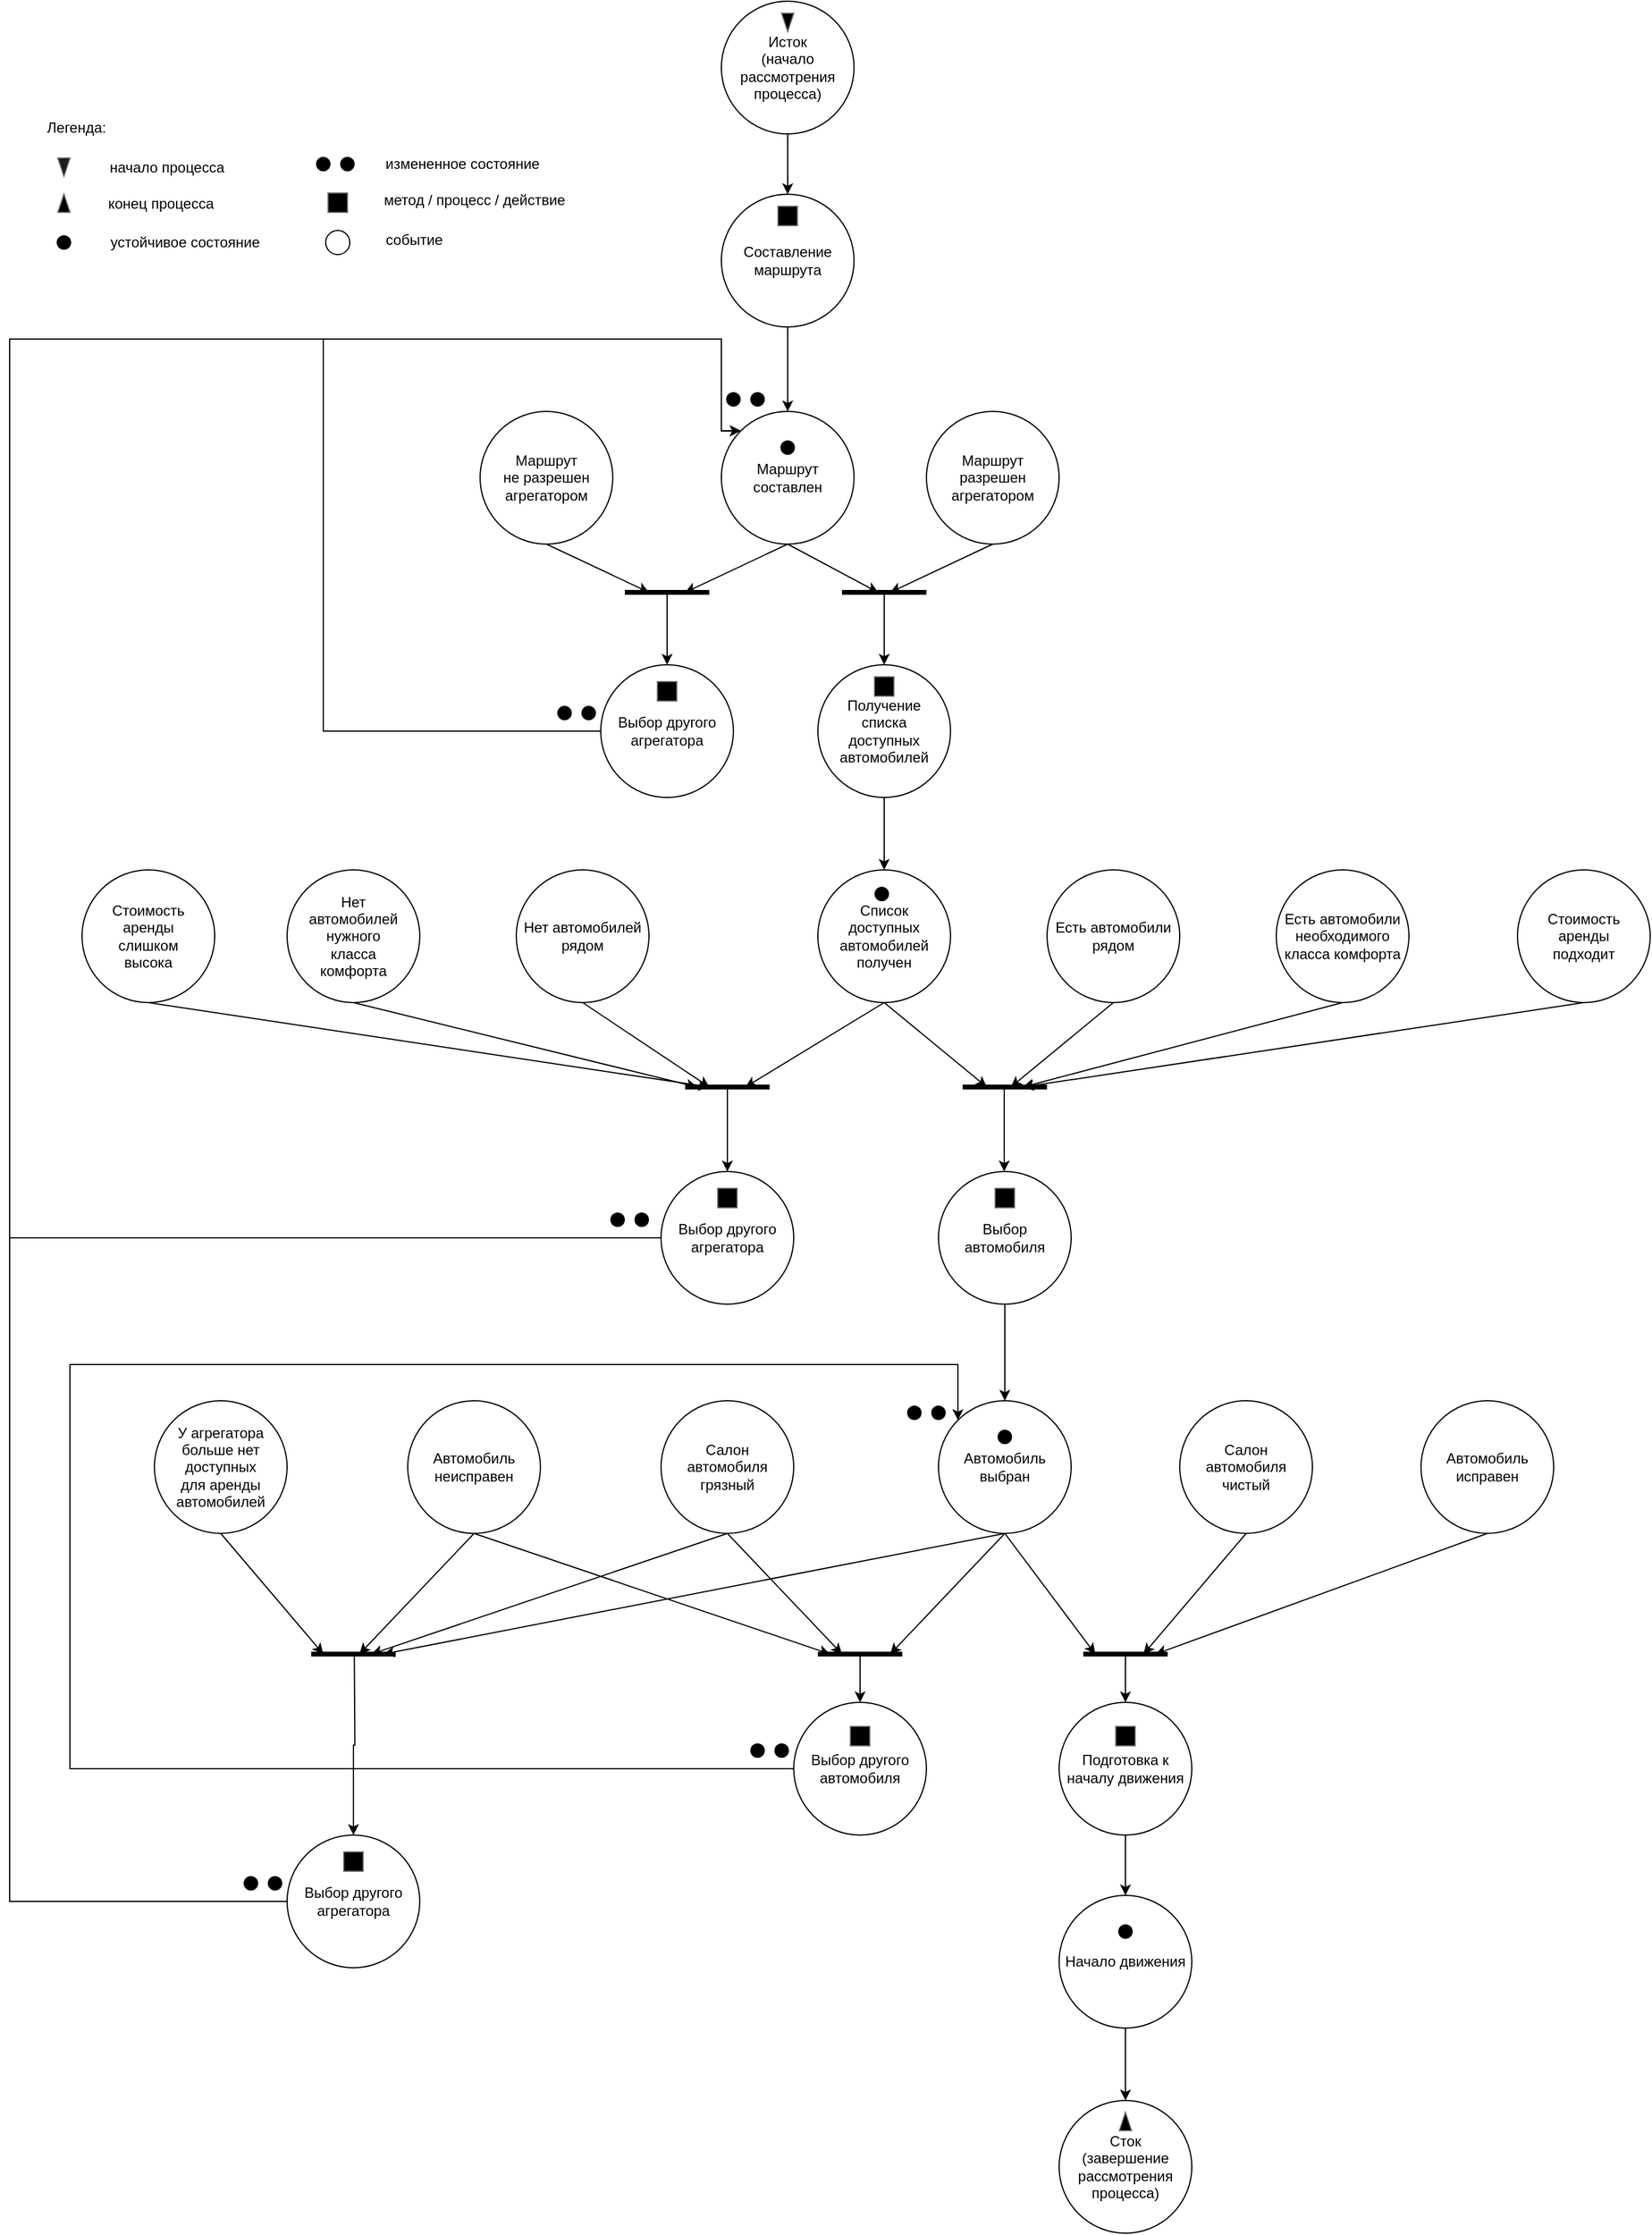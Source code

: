 <mxfile version="24.7.8">
  <diagram name="Page-1" id="yx9NatM-q8bEOVtMpky8">
    <mxGraphModel dx="1781" dy="1795" grid="1" gridSize="10" guides="1" tooltips="1" connect="1" arrows="1" fold="1" page="1" pageScale="1" pageWidth="827" pageHeight="1169" background="none" math="0" shadow="0">
      <root>
        <mxCell id="0" />
        <mxCell id="1" parent="0" />
        <mxCell id="Ep_AHk8J649X9JQPAKqg-25" value="" style="edgeStyle=orthogonalEdgeStyle;rounded=0;orthogonalLoop=1;jettySize=auto;html=1;" parent="1" source="Ep_AHk8J649X9JQPAKqg-1" target="Ep_AHk8J649X9JQPAKqg-24" edge="1">
          <mxGeometry relative="1" as="geometry" />
        </mxCell>
        <mxCell id="Ep_AHk8J649X9JQPAKqg-1" value="Исток&lt;br&gt;(начало&lt;br&gt;рассмотрения&lt;br&gt;процесса)" style="ellipse;whiteSpace=wrap;html=1;aspect=fixed;labelBackgroundColor=default;" parent="1" vertex="1">
          <mxGeometry x="490" y="-90" width="110" height="110" as="geometry" />
        </mxCell>
        <mxCell id="Ep_AHk8J649X9JQPAKqg-9" style="rounded=0;orthogonalLoop=1;jettySize=auto;html=1;exitX=0.5;exitY=1;exitDx=0;exitDy=0;" parent="1" source="Ep_AHk8J649X9JQPAKqg-2" edge="1">
          <mxGeometry relative="1" as="geometry">
            <mxPoint x="620" y="400" as="targetPoint" />
          </mxGeometry>
        </mxCell>
        <mxCell id="Ep_AHk8J649X9JQPAKqg-47" style="rounded=0;orthogonalLoop=1;jettySize=auto;html=1;exitX=0.5;exitY=1;exitDx=0;exitDy=0;" parent="1" source="Ep_AHk8J649X9JQPAKqg-2" edge="1">
          <mxGeometry relative="1" as="geometry">
            <mxPoint x="460" y="400" as="targetPoint" />
          </mxGeometry>
        </mxCell>
        <mxCell id="Ep_AHk8J649X9JQPAKqg-2" value="Маршрут&lt;br&gt;составлен" style="ellipse;whiteSpace=wrap;html=1;aspect=fixed;labelBackgroundColor=default;" parent="1" vertex="1">
          <mxGeometry x="490" y="250" width="110" height="110" as="geometry" />
        </mxCell>
        <mxCell id="Ep_AHk8J649X9JQPAKqg-8" style="rounded=0;orthogonalLoop=1;jettySize=auto;html=1;exitX=0.5;exitY=1;exitDx=0;exitDy=0;strokeColor=default;" parent="1" source="Ep_AHk8J649X9JQPAKqg-5" edge="1">
          <mxGeometry relative="1" as="geometry">
            <mxPoint x="630" y="400" as="targetPoint" />
          </mxGeometry>
        </mxCell>
        <mxCell id="Ep_AHk8J649X9JQPAKqg-5" value="Маршрут&lt;br&gt;разрешен&lt;br&gt;агрегатором" style="ellipse;whiteSpace=wrap;html=1;aspect=fixed;labelBackgroundColor=default;" parent="1" vertex="1">
          <mxGeometry x="660" y="250" width="110" height="110" as="geometry" />
        </mxCell>
        <mxCell id="Ep_AHk8J649X9JQPAKqg-6" value="" style="endArrow=none;html=1;rounded=0;fontSize=29;fontStyle=0;spacing=4;strokeWidth=4;" parent="1" edge="1">
          <mxGeometry width="50" height="50" relative="1" as="geometry">
            <mxPoint x="590" y="400" as="sourcePoint" />
            <mxPoint x="660" y="400" as="targetPoint" />
          </mxGeometry>
        </mxCell>
        <mxCell id="Ep_AHk8J649X9JQPAKqg-13" style="edgeStyle=orthogonalEdgeStyle;rounded=0;orthogonalLoop=1;jettySize=auto;html=1;startArrow=classic;startFill=1;endArrow=none;endFill=0;" parent="1" source="Ep_AHk8J649X9JQPAKqg-10" edge="1">
          <mxGeometry relative="1" as="geometry">
            <mxPoint x="625" y="400" as="targetPoint" />
          </mxGeometry>
        </mxCell>
        <mxCell id="Ep_AHk8J649X9JQPAKqg-23" value="" style="edgeStyle=orthogonalEdgeStyle;rounded=0;orthogonalLoop=1;jettySize=auto;html=1;" parent="1" source="Ep_AHk8J649X9JQPAKqg-10" target="Ep_AHk8J649X9JQPAKqg-11" edge="1">
          <mxGeometry relative="1" as="geometry" />
        </mxCell>
        <mxCell id="Ep_AHk8J649X9JQPAKqg-10" value="Получение&lt;br&gt;списка&lt;br&gt;доступных&lt;br&gt;автомобилей" style="ellipse;whiteSpace=wrap;html=1;aspect=fixed;labelBackgroundColor=default;" parent="1" vertex="1">
          <mxGeometry x="570" y="460" width="110" height="110" as="geometry" />
        </mxCell>
        <mxCell id="Ep_AHk8J649X9JQPAKqg-22" style="rounded=0;orthogonalLoop=1;jettySize=auto;html=1;exitX=0.5;exitY=1;exitDx=0;exitDy=0;" parent="1" source="Ep_AHk8J649X9JQPAKqg-11" edge="1">
          <mxGeometry relative="1" as="geometry">
            <mxPoint x="710" y="810" as="targetPoint" />
          </mxGeometry>
        </mxCell>
        <mxCell id="Ep_AHk8J649X9JQPAKqg-36" style="rounded=0;orthogonalLoop=1;jettySize=auto;html=1;exitX=0.5;exitY=1;exitDx=0;exitDy=0;" parent="1" source="Ep_AHk8J649X9JQPAKqg-11" edge="1">
          <mxGeometry relative="1" as="geometry">
            <mxPoint x="510" y="810" as="targetPoint" />
          </mxGeometry>
        </mxCell>
        <mxCell id="Ep_AHk8J649X9JQPAKqg-11" value="Список&lt;br&gt;доступных&lt;br&gt;автомобилей&lt;br&gt;получен" style="ellipse;whiteSpace=wrap;html=1;aspect=fixed;labelBackgroundColor=default;" parent="1" vertex="1">
          <mxGeometry x="570" y="630" width="110" height="110" as="geometry" />
        </mxCell>
        <mxCell id="Ep_AHk8J649X9JQPAKqg-21" style="rounded=0;orthogonalLoop=1;jettySize=auto;html=1;exitX=0.5;exitY=1;exitDx=0;exitDy=0;" parent="1" source="Ep_AHk8J649X9JQPAKqg-12" edge="1">
          <mxGeometry relative="1" as="geometry">
            <mxPoint x="730" y="810" as="targetPoint" />
          </mxGeometry>
        </mxCell>
        <mxCell id="Ep_AHk8J649X9JQPAKqg-12" value="Есть автомобили&lt;br&gt;рядом" style="ellipse;whiteSpace=wrap;html=1;aspect=fixed;labelBackgroundColor=default;" parent="1" vertex="1">
          <mxGeometry x="760" y="630" width="110" height="110" as="geometry" />
        </mxCell>
        <mxCell id="Ep_AHk8J649X9JQPAKqg-14" value="" style="endArrow=none;html=1;rounded=0;fontSize=29;fontStyle=0;spacing=4;strokeWidth=4;" parent="1" edge="1">
          <mxGeometry width="50" height="50" relative="1" as="geometry">
            <mxPoint x="690" y="810" as="sourcePoint" />
            <mxPoint x="760" y="810" as="targetPoint" />
          </mxGeometry>
        </mxCell>
        <mxCell id="Ep_AHk8J649X9JQPAKqg-26" value="" style="edgeStyle=orthogonalEdgeStyle;rounded=0;orthogonalLoop=1;jettySize=auto;html=1;" parent="1" source="Ep_AHk8J649X9JQPAKqg-24" target="Ep_AHk8J649X9JQPAKqg-2" edge="1">
          <mxGeometry relative="1" as="geometry" />
        </mxCell>
        <mxCell id="Ep_AHk8J649X9JQPAKqg-24" value="Составление&lt;br&gt;маршрута" style="ellipse;whiteSpace=wrap;html=1;aspect=fixed;labelBackgroundColor=default;" parent="1" vertex="1">
          <mxGeometry x="490" y="70" width="110" height="110" as="geometry" />
        </mxCell>
        <mxCell id="Ep_AHk8J649X9JQPAKqg-52" style="edgeStyle=orthogonalEdgeStyle;rounded=0;orthogonalLoop=1;jettySize=auto;html=1;" parent="1" source="Ep_AHk8J649X9JQPAKqg-27" target="Ep_AHk8J649X9JQPAKqg-51" edge="1">
          <mxGeometry relative="1" as="geometry" />
        </mxCell>
        <mxCell id="Ep_AHk8J649X9JQPAKqg-27" value="Выбор&lt;br&gt;автомобиля" style="ellipse;whiteSpace=wrap;html=1;aspect=fixed;labelBackgroundColor=default;" parent="1" vertex="1">
          <mxGeometry x="670" y="880" width="110" height="110" as="geometry" />
        </mxCell>
        <mxCell id="Ep_AHk8J649X9JQPAKqg-29" style="rounded=0;orthogonalLoop=1;jettySize=auto;html=1;exitX=0.5;exitY=1;exitDx=0;exitDy=0;" parent="1" source="Ep_AHk8J649X9JQPAKqg-28" edge="1">
          <mxGeometry relative="1" as="geometry">
            <mxPoint x="740" y="810" as="targetPoint" />
          </mxGeometry>
        </mxCell>
        <mxCell id="Ep_AHk8J649X9JQPAKqg-28" value="Есть автомобили&lt;br&gt;необходимого&lt;br&gt;класса комфорта" style="ellipse;whiteSpace=wrap;html=1;aspect=fixed;labelBackgroundColor=default;" parent="1" vertex="1">
          <mxGeometry x="950" y="630" width="110" height="110" as="geometry" />
        </mxCell>
        <mxCell id="Ep_AHk8J649X9JQPAKqg-31" style="rounded=0;orthogonalLoop=1;jettySize=auto;html=1;exitX=0.5;exitY=1;exitDx=0;exitDy=0;" parent="1" source="Ep_AHk8J649X9JQPAKqg-30" edge="1">
          <mxGeometry relative="1" as="geometry">
            <mxPoint x="740" y="810" as="targetPoint" />
          </mxGeometry>
        </mxCell>
        <mxCell id="Ep_AHk8J649X9JQPAKqg-30" value="Стоимость&lt;br&gt;аренды&lt;br&gt;подходит" style="ellipse;whiteSpace=wrap;html=1;aspect=fixed;labelBackgroundColor=default;" parent="1" vertex="1">
          <mxGeometry x="1150" y="630" width="110" height="110" as="geometry" />
        </mxCell>
        <mxCell id="Ep_AHk8J649X9JQPAKqg-37" style="rounded=0;orthogonalLoop=1;jettySize=auto;html=1;exitX=0.5;exitY=1;exitDx=0;exitDy=0;" parent="1" source="Ep_AHk8J649X9JQPAKqg-32" edge="1">
          <mxGeometry relative="1" as="geometry">
            <mxPoint x="480" y="810" as="targetPoint" />
          </mxGeometry>
        </mxCell>
        <mxCell id="Ep_AHk8J649X9JQPAKqg-32" value="Нет автомобилей&lt;br&gt;рядом" style="ellipse;whiteSpace=wrap;html=1;aspect=fixed;labelBackgroundColor=default;" parent="1" vertex="1">
          <mxGeometry x="320" y="630" width="110" height="110" as="geometry" />
        </mxCell>
        <mxCell id="Ep_AHk8J649X9JQPAKqg-38" style="rounded=0;orthogonalLoop=1;jettySize=auto;html=1;exitX=0.5;exitY=1;exitDx=0;exitDy=0;" parent="1" source="Ep_AHk8J649X9JQPAKqg-33" edge="1">
          <mxGeometry relative="1" as="geometry">
            <mxPoint x="470" y="810" as="targetPoint" />
          </mxGeometry>
        </mxCell>
        <mxCell id="Ep_AHk8J649X9JQPAKqg-33" value="Нет&lt;br&gt;автомобилей&lt;br&gt;нужного&lt;br&gt;класса&lt;br&gt;комфорта" style="ellipse;whiteSpace=wrap;html=1;aspect=fixed;labelBackgroundColor=default;" parent="1" vertex="1">
          <mxGeometry x="130" y="630" width="110" height="110" as="geometry" />
        </mxCell>
        <mxCell id="Ep_AHk8J649X9JQPAKqg-39" style="rounded=0;orthogonalLoop=1;jettySize=auto;html=1;exitX=0.5;exitY=1;exitDx=0;exitDy=0;" parent="1" source="Ep_AHk8J649X9JQPAKqg-34" edge="1">
          <mxGeometry relative="1" as="geometry">
            <mxPoint x="480" y="810" as="targetPoint" />
          </mxGeometry>
        </mxCell>
        <mxCell id="Ep_AHk8J649X9JQPAKqg-34" value="Стоимость&lt;br&gt;аренды&lt;br&gt;слишком&lt;br&gt;высока" style="ellipse;whiteSpace=wrap;html=1;aspect=fixed;labelBackgroundColor=default;" parent="1" vertex="1">
          <mxGeometry x="-40" y="630" width="110" height="110" as="geometry" />
        </mxCell>
        <mxCell id="Ep_AHk8J649X9JQPAKqg-35" value="" style="endArrow=none;html=1;rounded=0;fontSize=29;fontStyle=0;spacing=4;strokeWidth=4;" parent="1" edge="1">
          <mxGeometry width="50" height="50" relative="1" as="geometry">
            <mxPoint x="460" y="810" as="sourcePoint" />
            <mxPoint x="530" y="810" as="targetPoint" />
          </mxGeometry>
        </mxCell>
        <mxCell id="Ep_AHk8J649X9JQPAKqg-41" style="edgeStyle=orthogonalEdgeStyle;rounded=0;orthogonalLoop=1;jettySize=auto;html=1;exitX=0.5;exitY=0;exitDx=0;exitDy=0;startArrow=classic;startFill=1;endArrow=none;endFill=0;" parent="1" source="Ep_AHk8J649X9JQPAKqg-40" edge="1">
          <mxGeometry relative="1" as="geometry">
            <mxPoint x="495" y="810" as="targetPoint" />
          </mxGeometry>
        </mxCell>
        <mxCell id="Ep_AHk8J649X9JQPAKqg-43" style="edgeStyle=orthogonalEdgeStyle;rounded=0;orthogonalLoop=1;jettySize=auto;html=1;exitX=0;exitY=0.5;exitDx=0;exitDy=0;entryX=0;entryY=0;entryDx=0;entryDy=0;" parent="1" source="Ep_AHk8J649X9JQPAKqg-40" target="Ep_AHk8J649X9JQPAKqg-2" edge="1">
          <mxGeometry relative="1" as="geometry">
            <Array as="points">
              <mxPoint x="-100" y="935" />
              <mxPoint x="-100" y="190" />
              <mxPoint x="490" y="190" />
              <mxPoint x="490" y="266" />
            </Array>
          </mxGeometry>
        </mxCell>
        <mxCell id="Ep_AHk8J649X9JQPAKqg-40" value="Выбор другого&lt;br&gt;агрегатора" style="ellipse;whiteSpace=wrap;html=1;aspect=fixed;labelBackgroundColor=default;" parent="1" vertex="1">
          <mxGeometry x="440" y="880" width="110" height="110" as="geometry" />
        </mxCell>
        <mxCell id="Ep_AHk8J649X9JQPAKqg-42" style="edgeStyle=orthogonalEdgeStyle;rounded=0;orthogonalLoop=1;jettySize=auto;html=1;exitX=0.5;exitY=0;exitDx=0;exitDy=0;startArrow=classic;startFill=1;endArrow=none;endFill=0;" parent="1" edge="1">
          <mxGeometry relative="1" as="geometry">
            <mxPoint x="724.5" y="810" as="targetPoint" />
            <mxPoint x="724.5" y="880" as="sourcePoint" />
          </mxGeometry>
        </mxCell>
        <mxCell id="Ep_AHk8J649X9JQPAKqg-48" style="rounded=0;orthogonalLoop=1;jettySize=auto;html=1;exitX=0.5;exitY=1;exitDx=0;exitDy=0;" parent="1" source="Ep_AHk8J649X9JQPAKqg-44" edge="1">
          <mxGeometry relative="1" as="geometry">
            <mxPoint x="430" y="400" as="targetPoint" />
          </mxGeometry>
        </mxCell>
        <mxCell id="Ep_AHk8J649X9JQPAKqg-44" value="Маршрут&lt;br&gt;не разрешен&lt;br&gt;агрегатором" style="ellipse;whiteSpace=wrap;html=1;aspect=fixed;labelBackgroundColor=default;" parent="1" vertex="1">
          <mxGeometry x="290" y="250" width="110" height="110" as="geometry" />
        </mxCell>
        <mxCell id="Ep_AHk8J649X9JQPAKqg-49" style="edgeStyle=orthogonalEdgeStyle;rounded=0;orthogonalLoop=1;jettySize=auto;html=1;exitX=0.5;exitY=0;exitDx=0;exitDy=0;startArrow=classic;startFill=1;endArrow=none;endFill=0;" parent="1" source="Ep_AHk8J649X9JQPAKqg-45" edge="1">
          <mxGeometry relative="1" as="geometry">
            <mxPoint x="445" y="400" as="targetPoint" />
          </mxGeometry>
        </mxCell>
        <mxCell id="Ep_AHk8J649X9JQPAKqg-50" style="edgeStyle=orthogonalEdgeStyle;rounded=0;orthogonalLoop=1;jettySize=auto;html=1;exitX=0;exitY=0.5;exitDx=0;exitDy=0;entryX=0;entryY=0;entryDx=0;entryDy=0;" parent="1" source="Ep_AHk8J649X9JQPAKqg-45" target="Ep_AHk8J649X9JQPAKqg-2" edge="1">
          <mxGeometry relative="1" as="geometry">
            <Array as="points">
              <mxPoint x="160" y="515" />
              <mxPoint x="160" y="190" />
              <mxPoint x="490" y="190" />
              <mxPoint x="490" y="266" />
            </Array>
          </mxGeometry>
        </mxCell>
        <mxCell id="Ep_AHk8J649X9JQPAKqg-45" value="Выбор другого&lt;br&gt;агрегатора" style="ellipse;whiteSpace=wrap;html=1;aspect=fixed;labelBackgroundColor=default;" parent="1" vertex="1">
          <mxGeometry x="390" y="460" width="110" height="110" as="geometry" />
        </mxCell>
        <mxCell id="Ep_AHk8J649X9JQPAKqg-46" value="" style="endArrow=none;html=1;rounded=0;fontSize=29;fontStyle=0;spacing=4;strokeWidth=4;" parent="1" edge="1">
          <mxGeometry width="50" height="50" relative="1" as="geometry">
            <mxPoint x="410" y="400" as="sourcePoint" />
            <mxPoint x="480" y="400" as="targetPoint" />
          </mxGeometry>
        </mxCell>
        <mxCell id="Ep_AHk8J649X9JQPAKqg-64" style="rounded=0;orthogonalLoop=1;jettySize=auto;html=1;exitX=0.5;exitY=1;exitDx=0;exitDy=0;" parent="1" source="Ep_AHk8J649X9JQPAKqg-51" edge="1">
          <mxGeometry relative="1" as="geometry">
            <mxPoint x="210" y="1280" as="targetPoint" />
          </mxGeometry>
        </mxCell>
        <mxCell id="Ep_AHk8J649X9JQPAKqg-65" style="rounded=0;orthogonalLoop=1;jettySize=auto;html=1;exitX=0.5;exitY=1;exitDx=0;exitDy=0;" parent="1" source="Ep_AHk8J649X9JQPAKqg-51" edge="1">
          <mxGeometry relative="1" as="geometry">
            <mxPoint x="630" y="1280" as="targetPoint" />
          </mxGeometry>
        </mxCell>
        <mxCell id="Ep_AHk8J649X9JQPAKqg-68" style="rounded=0;orthogonalLoop=1;jettySize=auto;html=1;exitX=0.5;exitY=1;exitDx=0;exitDy=0;" parent="1" source="Ep_AHk8J649X9JQPAKqg-51" edge="1">
          <mxGeometry relative="1" as="geometry">
            <mxPoint x="800" y="1280" as="targetPoint" />
          </mxGeometry>
        </mxCell>
        <mxCell id="Ep_AHk8J649X9JQPAKqg-51" value="Автомобиль&lt;br&gt;выбран" style="ellipse;whiteSpace=wrap;html=1;aspect=fixed;labelBackgroundColor=default;" parent="1" vertex="1">
          <mxGeometry x="670" y="1070" width="110" height="110" as="geometry" />
        </mxCell>
        <mxCell id="Ep_AHk8J649X9JQPAKqg-69" style="rounded=0;orthogonalLoop=1;jettySize=auto;html=1;exitX=0.5;exitY=1;exitDx=0;exitDy=0;" parent="1" source="Ep_AHk8J649X9JQPAKqg-53" edge="1">
          <mxGeometry relative="1" as="geometry">
            <mxPoint x="840" y="1280" as="targetPoint" />
          </mxGeometry>
        </mxCell>
        <mxCell id="Ep_AHk8J649X9JQPAKqg-53" value="Салон&lt;br&gt;автомобиля&lt;br&gt;чистый" style="ellipse;whiteSpace=wrap;html=1;aspect=fixed;labelBackgroundColor=default;" parent="1" vertex="1">
          <mxGeometry x="870" y="1070" width="110" height="110" as="geometry" />
        </mxCell>
        <mxCell id="Ep_AHk8J649X9JQPAKqg-70" style="rounded=0;orthogonalLoop=1;jettySize=auto;html=1;exitX=0.5;exitY=1;exitDx=0;exitDy=0;" parent="1" source="Ep_AHk8J649X9JQPAKqg-54" edge="1">
          <mxGeometry relative="1" as="geometry">
            <mxPoint x="850" y="1280" as="targetPoint" />
          </mxGeometry>
        </mxCell>
        <mxCell id="Ep_AHk8J649X9JQPAKqg-54" value="Автомобиль&lt;br&gt;исправен" style="ellipse;whiteSpace=wrap;html=1;aspect=fixed;labelBackgroundColor=default;" parent="1" vertex="1">
          <mxGeometry x="1070" y="1070" width="110" height="110" as="geometry" />
        </mxCell>
        <mxCell id="Ep_AHk8J649X9JQPAKqg-63" style="rounded=0;orthogonalLoop=1;jettySize=auto;html=1;exitX=0.5;exitY=1;exitDx=0;exitDy=0;" parent="1" source="Ep_AHk8J649X9JQPAKqg-55" edge="1">
          <mxGeometry relative="1" as="geometry">
            <mxPoint x="200" y="1280" as="targetPoint" />
          </mxGeometry>
        </mxCell>
        <mxCell id="Ep_AHk8J649X9JQPAKqg-66" style="rounded=0;orthogonalLoop=1;jettySize=auto;html=1;exitX=0.5;exitY=1;exitDx=0;exitDy=0;" parent="1" source="Ep_AHk8J649X9JQPAKqg-55" edge="1">
          <mxGeometry relative="1" as="geometry">
            <mxPoint x="590" y="1280" as="targetPoint" />
          </mxGeometry>
        </mxCell>
        <mxCell id="Ep_AHk8J649X9JQPAKqg-55" value="Салон&lt;br&gt;автомобиля&lt;br&gt;грязный" style="ellipse;whiteSpace=wrap;html=1;aspect=fixed;labelBackgroundColor=default;" parent="1" vertex="1">
          <mxGeometry x="440" y="1070" width="110" height="110" as="geometry" />
        </mxCell>
        <mxCell id="Ep_AHk8J649X9JQPAKqg-62" style="rounded=0;orthogonalLoop=1;jettySize=auto;html=1;exitX=0.5;exitY=1;exitDx=0;exitDy=0;" parent="1" source="Ep_AHk8J649X9JQPAKqg-56" edge="1">
          <mxGeometry relative="1" as="geometry">
            <mxPoint x="190" y="1280" as="targetPoint" />
          </mxGeometry>
        </mxCell>
        <mxCell id="Ep_AHk8J649X9JQPAKqg-67" style="rounded=0;orthogonalLoop=1;jettySize=auto;html=1;exitX=0.5;exitY=1;exitDx=0;exitDy=0;" parent="1" source="Ep_AHk8J649X9JQPAKqg-56" edge="1">
          <mxGeometry relative="1" as="geometry">
            <mxPoint x="580" y="1280" as="targetPoint" />
          </mxGeometry>
        </mxCell>
        <mxCell id="Ep_AHk8J649X9JQPAKqg-56" value="Автомобиль&lt;br&gt;неисправен" style="ellipse;whiteSpace=wrap;html=1;aspect=fixed;labelBackgroundColor=default;" parent="1" vertex="1">
          <mxGeometry x="230" y="1070" width="110" height="110" as="geometry" />
        </mxCell>
        <mxCell id="Ep_AHk8J649X9JQPAKqg-61" style="rounded=0;orthogonalLoop=1;jettySize=auto;html=1;exitX=0.5;exitY=1;exitDx=0;exitDy=0;" parent="1" source="Ep_AHk8J649X9JQPAKqg-57" edge="1">
          <mxGeometry relative="1" as="geometry">
            <mxPoint x="160" y="1280" as="targetPoint" />
          </mxGeometry>
        </mxCell>
        <mxCell id="Ep_AHk8J649X9JQPAKqg-57" value="У агрегатора&lt;br&gt;больше нет&lt;br&gt;доступных&lt;br&gt;для аренды&lt;br&gt;автомобилей" style="ellipse;whiteSpace=wrap;html=1;aspect=fixed;labelBackgroundColor=default;" parent="1" vertex="1">
          <mxGeometry x="20" y="1070" width="110" height="110" as="geometry" />
        </mxCell>
        <mxCell id="Ep_AHk8J649X9JQPAKqg-58" value="" style="endArrow=none;html=1;rounded=0;fontSize=29;fontStyle=0;spacing=4;strokeWidth=4;" parent="1" edge="1">
          <mxGeometry width="50" height="50" relative="1" as="geometry">
            <mxPoint x="570" y="1280" as="sourcePoint" />
            <mxPoint x="640" y="1280" as="targetPoint" />
          </mxGeometry>
        </mxCell>
        <mxCell id="Ep_AHk8J649X9JQPAKqg-59" value="" style="endArrow=none;html=1;rounded=0;fontSize=29;fontStyle=0;spacing=4;strokeWidth=4;" parent="1" edge="1">
          <mxGeometry width="50" height="50" relative="1" as="geometry">
            <mxPoint x="790" y="1280" as="sourcePoint" />
            <mxPoint x="860" y="1280" as="targetPoint" />
          </mxGeometry>
        </mxCell>
        <mxCell id="Ep_AHk8J649X9JQPAKqg-60" value="" style="endArrow=none;html=1;rounded=0;fontSize=29;fontStyle=0;spacing=4;strokeWidth=4;" parent="1" edge="1">
          <mxGeometry width="50" height="50" relative="1" as="geometry">
            <mxPoint x="150" y="1280" as="sourcePoint" />
            <mxPoint x="220" y="1280" as="targetPoint" />
          </mxGeometry>
        </mxCell>
        <mxCell id="Ep_AHk8J649X9JQPAKqg-72" style="edgeStyle=orthogonalEdgeStyle;rounded=0;orthogonalLoop=1;jettySize=auto;html=1;exitX=0.5;exitY=0;exitDx=0;exitDy=0;startArrow=classic;startFill=1;endArrow=none;endFill=0;" parent="1" source="Ep_AHk8J649X9JQPAKqg-71" edge="1">
          <mxGeometry relative="1" as="geometry">
            <mxPoint x="185.714" y="1280" as="targetPoint" />
          </mxGeometry>
        </mxCell>
        <mxCell id="Ep_AHk8J649X9JQPAKqg-74" style="edgeStyle=orthogonalEdgeStyle;rounded=0;orthogonalLoop=1;jettySize=auto;html=1;exitX=0;exitY=0.5;exitDx=0;exitDy=0;entryX=0;entryY=0;entryDx=0;entryDy=0;" parent="1" source="Ep_AHk8J649X9JQPAKqg-71" target="Ep_AHk8J649X9JQPAKqg-2" edge="1">
          <mxGeometry relative="1" as="geometry">
            <Array as="points">
              <mxPoint x="-100" y="1485" />
              <mxPoint x="-100" y="190" />
              <mxPoint x="490" y="190" />
              <mxPoint x="490" y="266" />
            </Array>
          </mxGeometry>
        </mxCell>
        <mxCell id="Ep_AHk8J649X9JQPAKqg-71" value="Выбор другого&lt;br&gt;агрегатора" style="ellipse;whiteSpace=wrap;html=1;aspect=fixed;labelBackgroundColor=default;" parent="1" vertex="1">
          <mxGeometry x="130" y="1430" width="110" height="110" as="geometry" />
        </mxCell>
        <mxCell id="Ep_AHk8J649X9JQPAKqg-76" style="edgeStyle=orthogonalEdgeStyle;rounded=0;orthogonalLoop=1;jettySize=auto;html=1;exitX=0.5;exitY=0;exitDx=0;exitDy=0;startArrow=classic;startFill=1;endArrow=none;endFill=0;" parent="1" source="Ep_AHk8J649X9JQPAKqg-75" edge="1">
          <mxGeometry relative="1" as="geometry">
            <mxPoint x="605" y="1280" as="targetPoint" />
          </mxGeometry>
        </mxCell>
        <mxCell id="Ep_AHk8J649X9JQPAKqg-77" style="edgeStyle=orthogonalEdgeStyle;rounded=0;orthogonalLoop=1;jettySize=auto;html=1;exitX=0;exitY=0.5;exitDx=0;exitDy=0;entryX=0;entryY=0;entryDx=0;entryDy=0;" parent="1" source="Ep_AHk8J649X9JQPAKqg-75" target="Ep_AHk8J649X9JQPAKqg-51" edge="1">
          <mxGeometry relative="1" as="geometry">
            <Array as="points">
              <mxPoint x="-50" y="1375" />
              <mxPoint x="-50" y="1040" />
              <mxPoint x="686" y="1040" />
            </Array>
          </mxGeometry>
        </mxCell>
        <mxCell id="Ep_AHk8J649X9JQPAKqg-75" value="Выбор другого&lt;br&gt;автомобиля" style="ellipse;whiteSpace=wrap;html=1;aspect=fixed;labelBackgroundColor=default;" parent="1" vertex="1">
          <mxGeometry x="550" y="1320" width="110" height="110" as="geometry" />
        </mxCell>
        <mxCell id="Ep_AHk8J649X9JQPAKqg-80" style="edgeStyle=orthogonalEdgeStyle;rounded=0;orthogonalLoop=1;jettySize=auto;html=1;exitX=0.5;exitY=0;exitDx=0;exitDy=0;startArrow=classic;startFill=1;endArrow=none;endFill=0;" parent="1" source="Ep_AHk8J649X9JQPAKqg-78" edge="1">
          <mxGeometry relative="1" as="geometry">
            <mxPoint x="825" y="1280" as="targetPoint" />
          </mxGeometry>
        </mxCell>
        <mxCell id="Ep_AHk8J649X9JQPAKqg-82" style="edgeStyle=orthogonalEdgeStyle;rounded=0;orthogonalLoop=1;jettySize=auto;html=1;exitX=0.5;exitY=1;exitDx=0;exitDy=0;entryX=0.5;entryY=0;entryDx=0;entryDy=0;" parent="1" source="Ep_AHk8J649X9JQPAKqg-78" target="Ep_AHk8J649X9JQPAKqg-81" edge="1">
          <mxGeometry relative="1" as="geometry" />
        </mxCell>
        <mxCell id="Ep_AHk8J649X9JQPAKqg-78" value="Подготовка к&lt;br&gt;началу движения" style="ellipse;whiteSpace=wrap;html=1;aspect=fixed;labelBackgroundColor=default;" parent="1" vertex="1">
          <mxGeometry x="770" y="1320" width="110" height="110" as="geometry" />
        </mxCell>
        <mxCell id="Ep_AHk8J649X9JQPAKqg-84" style="edgeStyle=orthogonalEdgeStyle;rounded=0;orthogonalLoop=1;jettySize=auto;html=1;exitX=0.5;exitY=1;exitDx=0;exitDy=0;entryX=0.5;entryY=0;entryDx=0;entryDy=0;" parent="1" source="Ep_AHk8J649X9JQPAKqg-81" target="Ep_AHk8J649X9JQPAKqg-83" edge="1">
          <mxGeometry relative="1" as="geometry" />
        </mxCell>
        <mxCell id="Ep_AHk8J649X9JQPAKqg-81" value="Начало движения" style="ellipse;whiteSpace=wrap;html=1;aspect=fixed;labelBackgroundColor=default;" parent="1" vertex="1">
          <mxGeometry x="770" y="1480" width="110" height="110" as="geometry" />
        </mxCell>
        <mxCell id="Ep_AHk8J649X9JQPAKqg-83" value="Сток&lt;br&gt;(завершение&lt;br&gt;рассмотрения&lt;br&gt;процесса)" style="ellipse;whiteSpace=wrap;html=1;aspect=fixed;labelBackgroundColor=default;" parent="1" vertex="1">
          <mxGeometry x="770" y="1650" width="110" height="110" as="geometry" />
        </mxCell>
        <mxCell id="Ep_AHk8J649X9JQPAKqg-85" value="" style="shape=waypoint;sketch=0;fillStyle=solid;size=6;pointerEvents=1;points=[];fillColor=none;resizable=0;rotatable=0;perimeter=centerPerimeter;snapToPoint=1;strokeWidth=4;" parent="1" vertex="1">
          <mxGeometry x="535" y="270" width="20" height="20" as="geometry" />
        </mxCell>
        <mxCell id="Ep_AHk8J649X9JQPAKqg-86" value="" style="shape=waypoint;sketch=0;fillStyle=solid;size=6;pointerEvents=1;points=[];fillColor=none;resizable=0;rotatable=0;perimeter=centerPerimeter;snapToPoint=1;strokeWidth=4;" parent="1" vertex="1">
          <mxGeometry x="490" y="230" width="20" height="20" as="geometry" />
        </mxCell>
        <mxCell id="Ep_AHk8J649X9JQPAKqg-87" value="" style="shape=waypoint;sketch=0;fillStyle=solid;size=6;pointerEvents=1;points=[];fillColor=none;resizable=0;rotatable=0;perimeter=centerPerimeter;snapToPoint=1;strokeWidth=4;" parent="1" vertex="1">
          <mxGeometry x="510" y="230" width="20" height="20" as="geometry" />
        </mxCell>
        <mxCell id="Ep_AHk8J649X9JQPAKqg-88" value="" style="shape=waypoint;sketch=0;fillStyle=solid;size=6;pointerEvents=1;points=[];fillColor=none;resizable=0;rotatable=0;perimeter=centerPerimeter;snapToPoint=1;strokeWidth=4;" parent="1" vertex="1">
          <mxGeometry x="350" y="490" width="20" height="20" as="geometry" />
        </mxCell>
        <mxCell id="Ep_AHk8J649X9JQPAKqg-89" value="" style="shape=waypoint;sketch=0;fillStyle=solid;size=6;pointerEvents=1;points=[];fillColor=none;resizable=0;rotatable=0;perimeter=centerPerimeter;snapToPoint=1;strokeWidth=4;" parent="1" vertex="1">
          <mxGeometry x="370" y="490" width="20" height="20" as="geometry" />
        </mxCell>
        <mxCell id="Ep_AHk8J649X9JQPAKqg-90" value="" style="shape=waypoint;sketch=0;fillStyle=solid;size=6;pointerEvents=1;points=[];fillColor=none;resizable=0;rotatable=0;perimeter=centerPerimeter;snapToPoint=1;strokeWidth=4;" parent="1" vertex="1">
          <mxGeometry x="394" y="910" width="20" height="20" as="geometry" />
        </mxCell>
        <mxCell id="Ep_AHk8J649X9JQPAKqg-91" value="" style="shape=waypoint;sketch=0;fillStyle=solid;size=6;pointerEvents=1;points=[];fillColor=none;resizable=0;rotatable=0;perimeter=centerPerimeter;snapToPoint=1;strokeWidth=4;" parent="1" vertex="1">
          <mxGeometry x="414" y="910" width="20" height="20" as="geometry" />
        </mxCell>
        <mxCell id="Ep_AHk8J649X9JQPAKqg-92" value="" style="shape=waypoint;sketch=0;fillStyle=solid;size=6;pointerEvents=1;points=[];fillColor=none;resizable=0;rotatable=0;perimeter=centerPerimeter;snapToPoint=1;strokeWidth=4;" parent="1" vertex="1">
          <mxGeometry x="715" y="1090" width="20" height="20" as="geometry" />
        </mxCell>
        <mxCell id="Ep_AHk8J649X9JQPAKqg-93" value="" style="shape=waypoint;sketch=0;fillStyle=solid;size=6;pointerEvents=1;points=[];fillColor=none;resizable=0;rotatable=0;perimeter=centerPerimeter;snapToPoint=1;strokeWidth=4;" parent="1" vertex="1">
          <mxGeometry x="640" y="1070" width="20" height="20" as="geometry" />
        </mxCell>
        <mxCell id="Ep_AHk8J649X9JQPAKqg-94" value="" style="shape=waypoint;sketch=0;fillStyle=solid;size=6;pointerEvents=1;points=[];fillColor=none;resizable=0;rotatable=0;perimeter=centerPerimeter;snapToPoint=1;strokeWidth=4;" parent="1" vertex="1">
          <mxGeometry x="660" y="1070" width="20" height="20" as="geometry" />
        </mxCell>
        <mxCell id="Ep_AHk8J649X9JQPAKqg-95" value="" style="shape=waypoint;sketch=0;fillStyle=solid;size=6;pointerEvents=1;points=[];fillColor=none;resizable=0;rotatable=0;perimeter=centerPerimeter;snapToPoint=1;strokeWidth=4;" parent="1" vertex="1">
          <mxGeometry x="510" y="1350" width="20" height="20" as="geometry" />
        </mxCell>
        <mxCell id="Ep_AHk8J649X9JQPAKqg-96" value="" style="shape=waypoint;sketch=0;fillStyle=solid;size=6;pointerEvents=1;points=[];fillColor=none;resizable=0;rotatable=0;perimeter=centerPerimeter;snapToPoint=1;strokeWidth=4;" parent="1" vertex="1">
          <mxGeometry x="530" y="1350" width="20" height="20" as="geometry" />
        </mxCell>
        <mxCell id="Ep_AHk8J649X9JQPAKqg-97" value="" style="shape=waypoint;sketch=0;fillStyle=solid;size=6;pointerEvents=1;points=[];fillColor=none;resizable=0;rotatable=0;perimeter=centerPerimeter;snapToPoint=1;strokeWidth=4;" parent="1" vertex="1">
          <mxGeometry x="110" y="1460" width="20" height="20" as="geometry" />
        </mxCell>
        <mxCell id="Ep_AHk8J649X9JQPAKqg-98" value="" style="shape=waypoint;sketch=0;fillStyle=solid;size=6;pointerEvents=1;points=[];fillColor=none;resizable=0;rotatable=0;perimeter=centerPerimeter;snapToPoint=1;strokeWidth=4;" parent="1" vertex="1">
          <mxGeometry x="90" y="1460" width="20" height="20" as="geometry" />
        </mxCell>
        <mxCell id="Ep_AHk8J649X9JQPAKqg-99" value="" style="whiteSpace=wrap;html=1;aspect=fixed;fillColor=#000000;fontColor=#333333;strokeColor=#666666;" parent="1" vertex="1">
          <mxGeometry x="617" y="470" width="16" height="16" as="geometry" />
        </mxCell>
        <mxCell id="Ep_AHk8J649X9JQPAKqg-100" value="" style="whiteSpace=wrap;html=1;aspect=fixed;fillColor=#000000;fontColor=#333333;strokeColor=#666666;" parent="1" vertex="1">
          <mxGeometry x="537" y="80" width="16" height="16" as="geometry" />
        </mxCell>
        <mxCell id="Ep_AHk8J649X9JQPAKqg-101" value="" style="whiteSpace=wrap;html=1;aspect=fixed;fillColor=#000000;fontColor=#333333;strokeColor=#666666;" parent="1" vertex="1">
          <mxGeometry x="717" y="894" width="16" height="16" as="geometry" />
        </mxCell>
        <mxCell id="Ep_AHk8J649X9JQPAKqg-102" value="" style="whiteSpace=wrap;html=1;aspect=fixed;fillColor=#000000;fontColor=#333333;strokeColor=#666666;" parent="1" vertex="1">
          <mxGeometry x="487" y="894" width="16" height="16" as="geometry" />
        </mxCell>
        <mxCell id="Ep_AHk8J649X9JQPAKqg-103" value="" style="whiteSpace=wrap;html=1;aspect=fixed;fillColor=#000000;fontColor=#333333;strokeColor=#666666;" parent="1" vertex="1">
          <mxGeometry x="597" y="1340" width="16" height="16" as="geometry" />
        </mxCell>
        <mxCell id="Ep_AHk8J649X9JQPAKqg-104" value="" style="whiteSpace=wrap;html=1;aspect=fixed;fillColor=#000000;fontColor=#333333;strokeColor=#666666;" parent="1" vertex="1">
          <mxGeometry x="177" y="1444" width="16" height="16" as="geometry" />
        </mxCell>
        <mxCell id="Ep_AHk8J649X9JQPAKqg-105" value="" style="whiteSpace=wrap;html=1;aspect=fixed;fillColor=#000000;fontColor=#333333;strokeColor=#666666;" parent="1" vertex="1">
          <mxGeometry x="437" y="474" width="16" height="16" as="geometry" />
        </mxCell>
        <mxCell id="Ep_AHk8J649X9JQPAKqg-106" value="" style="whiteSpace=wrap;html=1;aspect=fixed;fillColor=#000000;fontColor=#333333;strokeColor=#666666;" parent="1" vertex="1">
          <mxGeometry x="817" y="1340" width="16" height="16" as="geometry" />
        </mxCell>
        <mxCell id="Ep_AHk8J649X9JQPAKqg-108" value="" style="triangle;whiteSpace=wrap;html=1;direction=north;fillColor=#000000;fontColor=#333333;strokeColor=#666666;" parent="1" vertex="1">
          <mxGeometry x="820" y="1660" width="10" height="15" as="geometry" />
        </mxCell>
        <mxCell id="Ep_AHk8J649X9JQPAKqg-109" value="" style="triangle;whiteSpace=wrap;html=1;direction=south;fillColor=#000000;fontColor=#333333;strokeColor=#666666;" parent="1" vertex="1">
          <mxGeometry x="540" y="-80" width="10" height="15" as="geometry" />
        </mxCell>
        <mxCell id="Ep_AHk8J649X9JQPAKqg-110" value="Легенда:" style="text;html=1;align=center;verticalAlign=middle;resizable=0;points=[];autosize=1;strokeColor=none;fillColor=none;" parent="1" vertex="1">
          <mxGeometry x="-80" width="70" height="30" as="geometry" />
        </mxCell>
        <mxCell id="Ep_AHk8J649X9JQPAKqg-111" value="" style="triangle;whiteSpace=wrap;html=1;direction=south;fillColor=#191919;fontColor=#333333;strokeColor=#666666;" parent="1" vertex="1">
          <mxGeometry x="-60" y="40" width="10" height="15" as="geometry" />
        </mxCell>
        <mxCell id="Ep_AHk8J649X9JQPAKqg-112" value="начало процесса" style="text;html=1;align=center;verticalAlign=middle;resizable=0;points=[];autosize=1;strokeColor=none;fillColor=none;" parent="1" vertex="1">
          <mxGeometry x="-30" y="32.5" width="120" height="30" as="geometry" />
        </mxCell>
        <mxCell id="Ep_AHk8J649X9JQPAKqg-113" value="" style="triangle;whiteSpace=wrap;html=1;direction=north;fillColor=#000000;fontColor=#333333;strokeColor=#666666;" parent="1" vertex="1">
          <mxGeometry x="-60" y="70" width="10" height="15" as="geometry" />
        </mxCell>
        <mxCell id="Ep_AHk8J649X9JQPAKqg-114" value="конец процесса" style="text;html=1;align=center;verticalAlign=middle;resizable=0;points=[];autosize=1;strokeColor=none;fillColor=none;" parent="1" vertex="1">
          <mxGeometry x="-30" y="62.5" width="110" height="30" as="geometry" />
        </mxCell>
        <mxCell id="Ep_AHk8J649X9JQPAKqg-115" value="" style="shape=waypoint;sketch=0;fillStyle=solid;size=6;pointerEvents=1;points=[];fillColor=none;resizable=0;rotatable=0;perimeter=centerPerimeter;snapToPoint=1;strokeWidth=4;" parent="1" vertex="1">
          <mxGeometry x="-65" y="100" width="20" height="20" as="geometry" />
        </mxCell>
        <mxCell id="Ep_AHk8J649X9JQPAKqg-116" value="устойчивое состояние" style="text;html=1;align=center;verticalAlign=middle;resizable=0;points=[];autosize=1;strokeColor=none;fillColor=none;" parent="1" vertex="1">
          <mxGeometry x="-30" y="95" width="150" height="30" as="geometry" />
        </mxCell>
        <mxCell id="Ep_AHk8J649X9JQPAKqg-117" value="" style="shape=waypoint;sketch=0;fillStyle=solid;size=6;pointerEvents=1;points=[];fillColor=none;resizable=0;rotatable=0;perimeter=centerPerimeter;snapToPoint=1;strokeWidth=4;" parent="1" vertex="1">
          <mxGeometry x="150" y="35" width="20" height="20" as="geometry" />
        </mxCell>
        <mxCell id="Ep_AHk8J649X9JQPAKqg-118" value="" style="shape=waypoint;sketch=0;fillStyle=solid;size=6;pointerEvents=1;points=[];fillColor=none;resizable=0;rotatable=0;perimeter=centerPerimeter;snapToPoint=1;strokeWidth=4;" parent="1" vertex="1">
          <mxGeometry x="170" y="35" width="20" height="20" as="geometry" />
        </mxCell>
        <mxCell id="Ep_AHk8J649X9JQPAKqg-119" value="измененное состояние" style="text;html=1;align=center;verticalAlign=middle;resizable=0;points=[];autosize=1;strokeColor=none;fillColor=none;" parent="1" vertex="1">
          <mxGeometry x="200" y="30" width="150" height="30" as="geometry" />
        </mxCell>
        <mxCell id="Ep_AHk8J649X9JQPAKqg-121" value="" style="whiteSpace=wrap;html=1;aspect=fixed;fillColor=#000000;fontColor=#333333;strokeColor=#666666;" parent="1" vertex="1">
          <mxGeometry x="164" y="69" width="16" height="16" as="geometry" />
        </mxCell>
        <mxCell id="Ep_AHk8J649X9JQPAKqg-122" value="метод / процесс / действие" style="text;html=1;align=center;verticalAlign=middle;resizable=0;points=[];autosize=1;strokeColor=none;fillColor=none;" parent="1" vertex="1">
          <mxGeometry x="195" y="60" width="180" height="30" as="geometry" />
        </mxCell>
        <mxCell id="Ep_AHk8J649X9JQPAKqg-123" value="" style="ellipse;whiteSpace=wrap;html=1;aspect=fixed;" parent="1" vertex="1">
          <mxGeometry x="162" y="100" width="20" height="20" as="geometry" />
        </mxCell>
        <mxCell id="Ep_AHk8J649X9JQPAKqg-124" value="событие" style="text;html=1;align=center;verticalAlign=middle;resizable=0;points=[];autosize=1;strokeColor=none;fillColor=none;" parent="1" vertex="1">
          <mxGeometry x="200" y="92.5" width="70" height="30" as="geometry" />
        </mxCell>
        <mxCell id="IZKkMeEUz-eKQ5OjM_d--1" value="" style="shape=waypoint;sketch=0;fillStyle=solid;size=6;pointerEvents=1;points=[];fillColor=none;resizable=0;rotatable=0;perimeter=centerPerimeter;snapToPoint=1;strokeWidth=4;" vertex="1" parent="1">
          <mxGeometry x="613" y="640" width="20" height="20" as="geometry" />
        </mxCell>
        <mxCell id="IZKkMeEUz-eKQ5OjM_d--2" value="" style="shape=waypoint;sketch=0;fillStyle=solid;size=6;pointerEvents=1;points=[];fillColor=none;resizable=0;rotatable=0;perimeter=centerPerimeter;snapToPoint=1;strokeWidth=4;" vertex="1" parent="1">
          <mxGeometry x="815" y="1500" width="20" height="20" as="geometry" />
        </mxCell>
      </root>
    </mxGraphModel>
  </diagram>
</mxfile>
